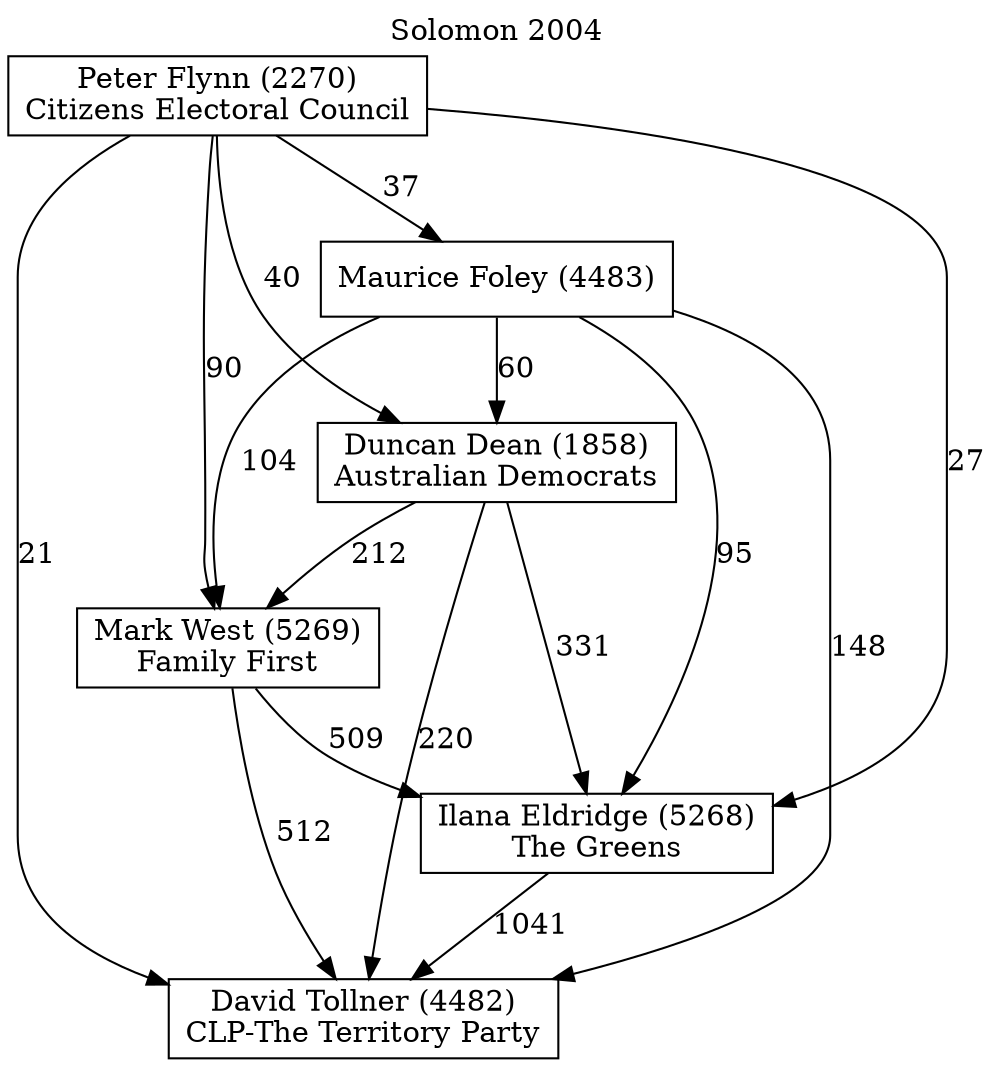// House preference flow
digraph "David Tollner (4482)_Solomon_2004" {
	graph [label="Solomon 2004" labelloc=t mclimit=10]
	node [shape=box]
	"David Tollner (4482)" [label="David Tollner (4482)
CLP-The Territory Party"]
	"Ilana Eldridge (5268)" [label="Ilana Eldridge (5268)
The Greens"]
	"Mark West (5269)" [label="Mark West (5269)
Family First"]
	"Duncan Dean (1858)" [label="Duncan Dean (1858)
Australian Democrats"]
	"Maurice Foley (4483)" [label="Maurice Foley (4483)
"]
	"Peter Flynn (2270)" [label="Peter Flynn (2270)
Citizens Electoral Council"]
	"Ilana Eldridge (5268)" -> "David Tollner (4482)" [label=1041]
	"Mark West (5269)" -> "Ilana Eldridge (5268)" [label=509]
	"Duncan Dean (1858)" -> "Mark West (5269)" [label=212]
	"Maurice Foley (4483)" -> "Duncan Dean (1858)" [label=60]
	"Peter Flynn (2270)" -> "Maurice Foley (4483)" [label=37]
	"Mark West (5269)" -> "David Tollner (4482)" [label=512]
	"Duncan Dean (1858)" -> "David Tollner (4482)" [label=220]
	"Maurice Foley (4483)" -> "David Tollner (4482)" [label=148]
	"Peter Flynn (2270)" -> "David Tollner (4482)" [label=21]
	"Peter Flynn (2270)" -> "Duncan Dean (1858)" [label=40]
	"Maurice Foley (4483)" -> "Mark West (5269)" [label=104]
	"Peter Flynn (2270)" -> "Mark West (5269)" [label=90]
	"Duncan Dean (1858)" -> "Ilana Eldridge (5268)" [label=331]
	"Maurice Foley (4483)" -> "Ilana Eldridge (5268)" [label=95]
	"Peter Flynn (2270)" -> "Ilana Eldridge (5268)" [label=27]
}

